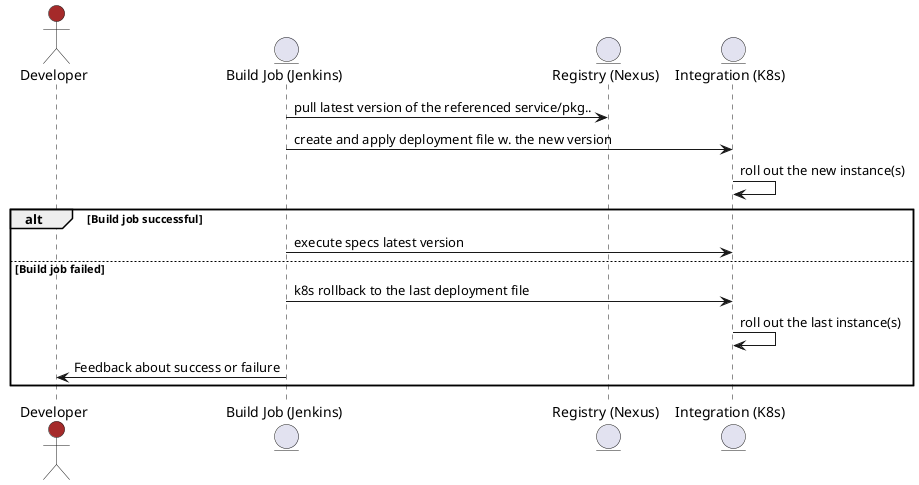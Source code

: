 @startuml delivery pipeline initial

actor "Developer" as developer #brown
entity "Build Job (Jenkins)" as buildJob
entity "Registry (Nexus)" as nexus
entity "Integration (K8s)" as int

buildJob -> nexus: pull latest version of the referenced service/pkg..
buildJob -> int: create and apply deployment file w. the new version
int -> int: roll out the new instance(s)
alt Build job successful
    buildJob -> int: execute specs latest version
else Build job failed
    buildJob -> int: k8s rollback to the last deployment file
    int -> int: roll out the last instance(s)
    buildJob -> developer: Feedback about success or failure
end
@enduml
